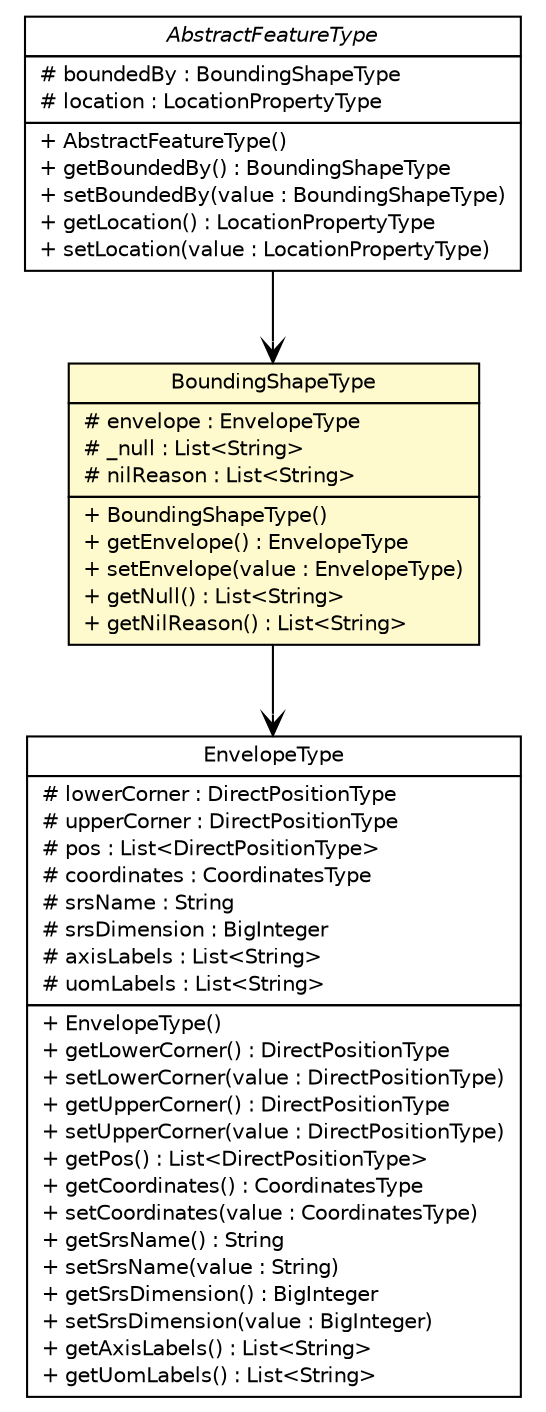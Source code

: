 #!/usr/local/bin/dot
#
# Class diagram 
# Generated by UMLGraph version R5_6-24-gf6e263 (http://www.umlgraph.org/)
#

digraph G {
	edge [fontname="Helvetica",fontsize=10,labelfontname="Helvetica",labelfontsize=10];
	node [fontname="Helvetica",fontsize=10,shape=plaintext];
	nodesep=0.25;
	ranksep=0.5;
	// nl.b3p.topnl.top250nl.EnvelopeType
	c11180 [label=<<table title="nl.b3p.topnl.top250nl.EnvelopeType" border="0" cellborder="1" cellspacing="0" cellpadding="2" port="p" href="./EnvelopeType.html">
		<tr><td><table border="0" cellspacing="0" cellpadding="1">
<tr><td align="center" balign="center"> EnvelopeType </td></tr>
		</table></td></tr>
		<tr><td><table border="0" cellspacing="0" cellpadding="1">
<tr><td align="left" balign="left"> # lowerCorner : DirectPositionType </td></tr>
<tr><td align="left" balign="left"> # upperCorner : DirectPositionType </td></tr>
<tr><td align="left" balign="left"> # pos : List&lt;DirectPositionType&gt; </td></tr>
<tr><td align="left" balign="left"> # coordinates : CoordinatesType </td></tr>
<tr><td align="left" balign="left"> # srsName : String </td></tr>
<tr><td align="left" balign="left"> # srsDimension : BigInteger </td></tr>
<tr><td align="left" balign="left"> # axisLabels : List&lt;String&gt; </td></tr>
<tr><td align="left" balign="left"> # uomLabels : List&lt;String&gt; </td></tr>
		</table></td></tr>
		<tr><td><table border="0" cellspacing="0" cellpadding="1">
<tr><td align="left" balign="left"> + EnvelopeType() </td></tr>
<tr><td align="left" balign="left"> + getLowerCorner() : DirectPositionType </td></tr>
<tr><td align="left" balign="left"> + setLowerCorner(value : DirectPositionType) </td></tr>
<tr><td align="left" balign="left"> + getUpperCorner() : DirectPositionType </td></tr>
<tr><td align="left" balign="left"> + setUpperCorner(value : DirectPositionType) </td></tr>
<tr><td align="left" balign="left"> + getPos() : List&lt;DirectPositionType&gt; </td></tr>
<tr><td align="left" balign="left"> + getCoordinates() : CoordinatesType </td></tr>
<tr><td align="left" balign="left"> + setCoordinates(value : CoordinatesType) </td></tr>
<tr><td align="left" balign="left"> + getSrsName() : String </td></tr>
<tr><td align="left" balign="left"> + setSrsName(value : String) </td></tr>
<tr><td align="left" balign="left"> + getSrsDimension() : BigInteger </td></tr>
<tr><td align="left" balign="left"> + setSrsDimension(value : BigInteger) </td></tr>
<tr><td align="left" balign="left"> + getAxisLabels() : List&lt;String&gt; </td></tr>
<tr><td align="left" balign="left"> + getUomLabels() : List&lt;String&gt; </td></tr>
		</table></td></tr>
		</table>>, URL="./EnvelopeType.html", fontname="Helvetica", fontcolor="black", fontsize=10.0];
	// nl.b3p.topnl.top250nl.AbstractFeatureType
	c11187 [label=<<table title="nl.b3p.topnl.top250nl.AbstractFeatureType" border="0" cellborder="1" cellspacing="0" cellpadding="2" port="p" href="./AbstractFeatureType.html">
		<tr><td><table border="0" cellspacing="0" cellpadding="1">
<tr><td align="center" balign="center"><font face="Helvetica-Oblique"> AbstractFeatureType </font></td></tr>
		</table></td></tr>
		<tr><td><table border="0" cellspacing="0" cellpadding="1">
<tr><td align="left" balign="left"> # boundedBy : BoundingShapeType </td></tr>
<tr><td align="left" balign="left"> # location : LocationPropertyType </td></tr>
		</table></td></tr>
		<tr><td><table border="0" cellspacing="0" cellpadding="1">
<tr><td align="left" balign="left"> + AbstractFeatureType() </td></tr>
<tr><td align="left" balign="left"> + getBoundedBy() : BoundingShapeType </td></tr>
<tr><td align="left" balign="left"> + setBoundedBy(value : BoundingShapeType) </td></tr>
<tr><td align="left" balign="left"> + getLocation() : LocationPropertyType </td></tr>
<tr><td align="left" balign="left"> + setLocation(value : LocationPropertyType) </td></tr>
		</table></td></tr>
		</table>>, URL="./AbstractFeatureType.html", fontname="Helvetica", fontcolor="black", fontsize=10.0];
	// nl.b3p.topnl.top250nl.BoundingShapeType
	c11202 [label=<<table title="nl.b3p.topnl.top250nl.BoundingShapeType" border="0" cellborder="1" cellspacing="0" cellpadding="2" port="p" bgcolor="lemonChiffon" href="./BoundingShapeType.html">
		<tr><td><table border="0" cellspacing="0" cellpadding="1">
<tr><td align="center" balign="center"> BoundingShapeType </td></tr>
		</table></td></tr>
		<tr><td><table border="0" cellspacing="0" cellpadding="1">
<tr><td align="left" balign="left"> # envelope : EnvelopeType </td></tr>
<tr><td align="left" balign="left"> # _null : List&lt;String&gt; </td></tr>
<tr><td align="left" balign="left"> # nilReason : List&lt;String&gt; </td></tr>
		</table></td></tr>
		<tr><td><table border="0" cellspacing="0" cellpadding="1">
<tr><td align="left" balign="left"> + BoundingShapeType() </td></tr>
<tr><td align="left" balign="left"> + getEnvelope() : EnvelopeType </td></tr>
<tr><td align="left" balign="left"> + setEnvelope(value : EnvelopeType) </td></tr>
<tr><td align="left" balign="left"> + getNull() : List&lt;String&gt; </td></tr>
<tr><td align="left" balign="left"> + getNilReason() : List&lt;String&gt; </td></tr>
		</table></td></tr>
		</table>>, URL="./BoundingShapeType.html", fontname="Helvetica", fontcolor="black", fontsize=10.0];
	// nl.b3p.topnl.top250nl.AbstractFeatureType NAVASSOC nl.b3p.topnl.top250nl.BoundingShapeType
	c11187:p -> c11202:p [taillabel="", label="", headlabel="", fontname="Helvetica", fontcolor="black", fontsize=10.0, color="black", arrowhead=open];
	// nl.b3p.topnl.top250nl.BoundingShapeType NAVASSOC nl.b3p.topnl.top250nl.EnvelopeType
	c11202:p -> c11180:p [taillabel="", label="", headlabel="", fontname="Helvetica", fontcolor="black", fontsize=10.0, color="black", arrowhead=open];
}

